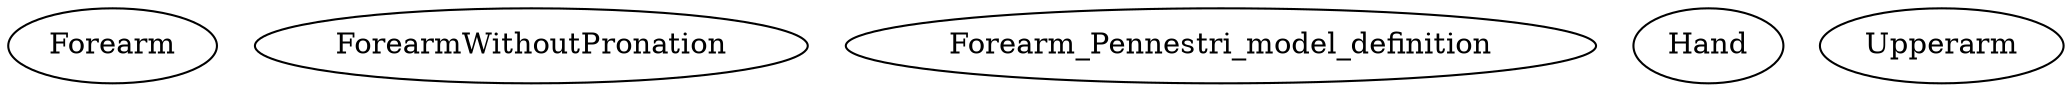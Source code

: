 /* Created by mdot for Matlab */
digraph m2html {

  Forearm [URL="Forearm.html"];
  ForearmWithoutPronation [URL="ForearmWithoutPronation.html"];
  Forearm_Pennestri_model_definition [URL="Forearm_Pennestri_model_definition.html"];
  Hand [URL="Hand.html"];
  Upperarm [URL="Upperarm.html"];
}
